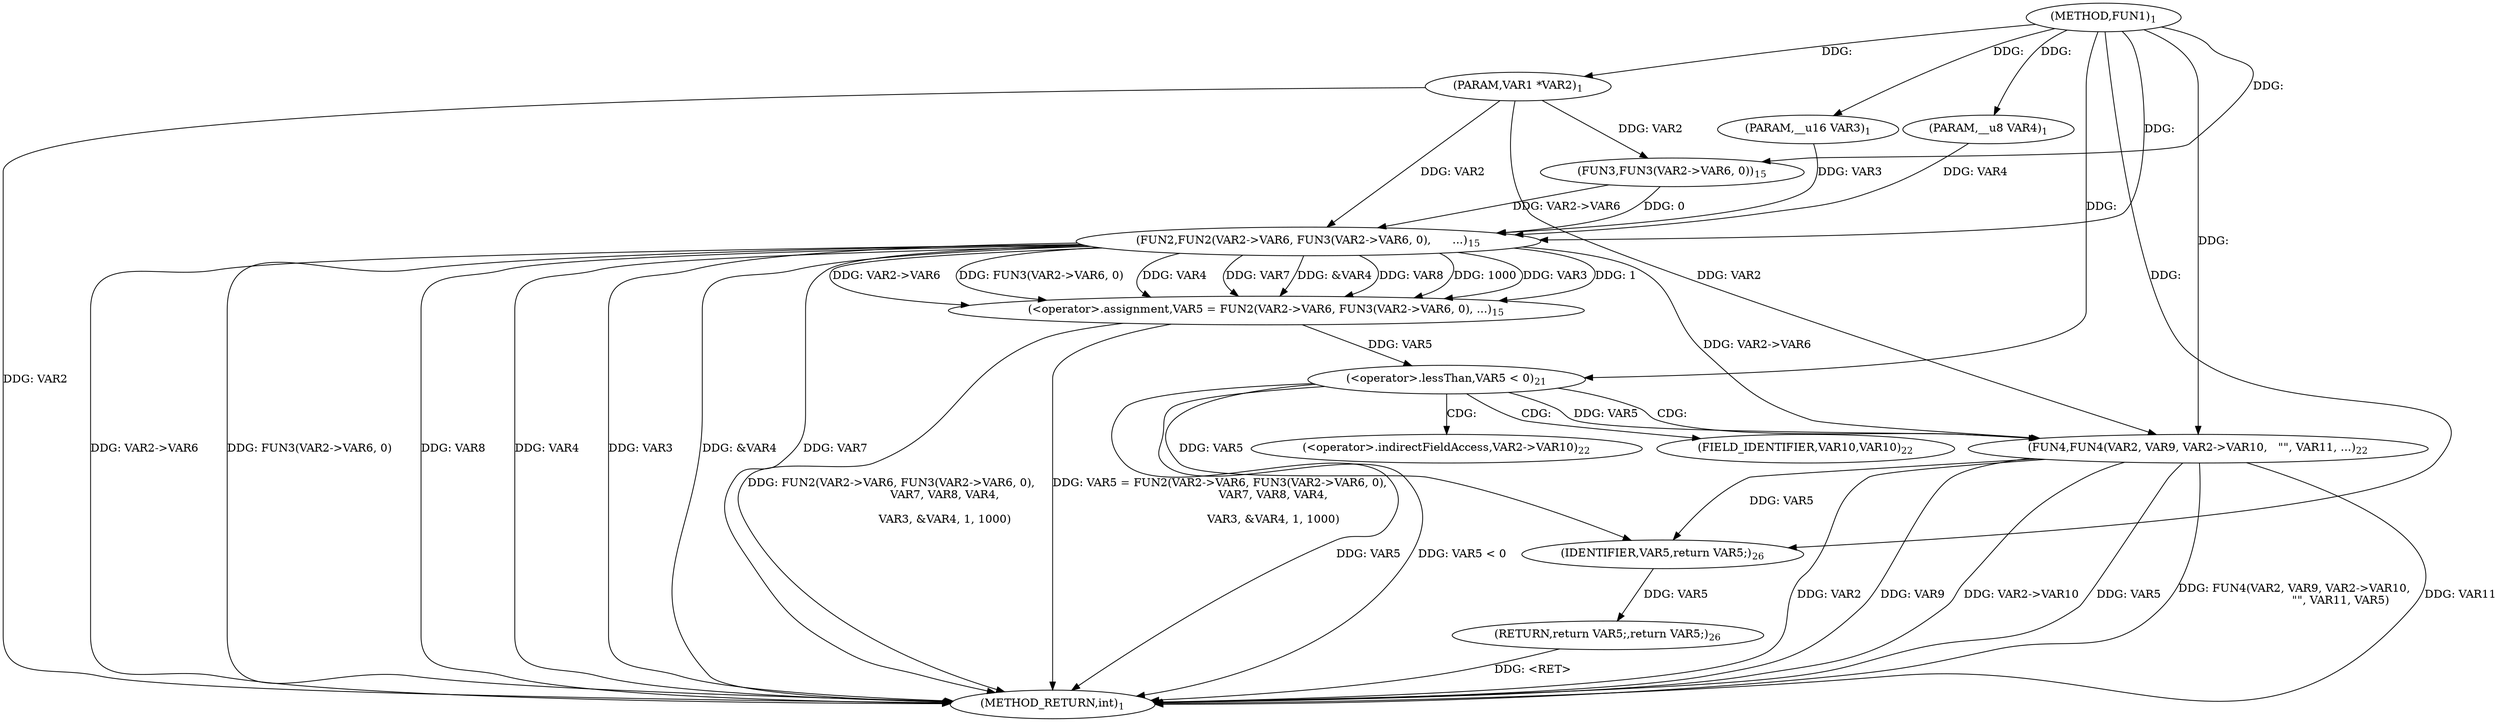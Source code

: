digraph "FUN1" {  
"8" [label = <(METHOD,FUN1)<SUB>1</SUB>> ]
"49" [label = <(METHOD_RETURN,int)<SUB>1</SUB>> ]
"9" [label = <(PARAM,VAR1 *VAR2)<SUB>1</SUB>> ]
"10" [label = <(PARAM,__u16 VAR3)<SUB>1</SUB>> ]
"11" [label = <(PARAM,__u8 VAR4)<SUB>1</SUB>> ]
"14" [label = <(&lt;operator&gt;.assignment,VAR5 = FUN2(VAR2-&gt;VAR6, FUN3(VAR2-&gt;VAR6, 0),
 	...)<SUB>15</SUB>> ]
"47" [label = <(RETURN,return VAR5;,return VAR5;)<SUB>26</SUB>> ]
"34" [label = <(&lt;operator&gt;.lessThan,VAR5 &lt; 0)<SUB>21</SUB>> ]
"48" [label = <(IDENTIFIER,VAR5,return VAR5;)<SUB>26</SUB>> ]
"16" [label = <(FUN2,FUN2(VAR2-&gt;VAR6, FUN3(VAR2-&gt;VAR6, 0),
 			     ...)<SUB>15</SUB>> ]
"38" [label = <(FUN4,FUN4(VAR2, VAR9, VAR2-&gt;VAR10,
 			  &quot;&quot;, VAR11, ...)<SUB>22</SUB>> ]
"20" [label = <(FUN3,FUN3(VAR2-&gt;VAR6, 0))<SUB>15</SUB>> ]
"41" [label = <(&lt;operator&gt;.indirectFieldAccess,VAR2-&gt;VAR10)<SUB>22</SUB>> ]
"43" [label = <(FIELD_IDENTIFIER,VAR10,VAR10)<SUB>22</SUB>> ]
  "47" -> "49"  [ label = "DDG: &lt;RET&gt;"] 
  "9" -> "49"  [ label = "DDG: VAR2"] 
  "16" -> "49"  [ label = "DDG: VAR2-&gt;VAR6"] 
  "16" -> "49"  [ label = "DDG: FUN3(VAR2-&gt;VAR6, 0)"] 
  "16" -> "49"  [ label = "DDG: VAR8"] 
  "16" -> "49"  [ label = "DDG: VAR4"] 
  "16" -> "49"  [ label = "DDG: VAR3"] 
  "16" -> "49"  [ label = "DDG: &amp;VAR4"] 
  "14" -> "49"  [ label = "DDG: FUN2(VAR2-&gt;VAR6, FUN3(VAR2-&gt;VAR6, 0),
 			      VAR7, VAR8, VAR4,

			      VAR3, &amp;VAR4, 1, 1000)"] 
  "14" -> "49"  [ label = "DDG: VAR5 = FUN2(VAR2-&gt;VAR6, FUN3(VAR2-&gt;VAR6, 0),
 			      VAR7, VAR8, VAR4,

			      VAR3, &amp;VAR4, 1, 1000)"] 
  "34" -> "49"  [ label = "DDG: VAR5"] 
  "34" -> "49"  [ label = "DDG: VAR5 &lt; 0"] 
  "38" -> "49"  [ label = "DDG: VAR2"] 
  "38" -> "49"  [ label = "DDG: VAR9"] 
  "38" -> "49"  [ label = "DDG: VAR2-&gt;VAR10"] 
  "38" -> "49"  [ label = "DDG: VAR5"] 
  "38" -> "49"  [ label = "DDG: FUN4(VAR2, VAR9, VAR2-&gt;VAR10,
 			  &quot;&quot;, VAR11, VAR5)"] 
  "38" -> "49"  [ label = "DDG: VAR11"] 
  "16" -> "49"  [ label = "DDG: VAR7"] 
  "8" -> "9"  [ label = "DDG: "] 
  "8" -> "10"  [ label = "DDG: "] 
  "8" -> "11"  [ label = "DDG: "] 
  "16" -> "14"  [ label = "DDG: VAR2-&gt;VAR6"] 
  "16" -> "14"  [ label = "DDG: FUN3(VAR2-&gt;VAR6, 0)"] 
  "16" -> "14"  [ label = "DDG: VAR4"] 
  "16" -> "14"  [ label = "DDG: VAR7"] 
  "16" -> "14"  [ label = "DDG: &amp;VAR4"] 
  "16" -> "14"  [ label = "DDG: VAR8"] 
  "16" -> "14"  [ label = "DDG: 1000"] 
  "16" -> "14"  [ label = "DDG: VAR3"] 
  "16" -> "14"  [ label = "DDG: 1"] 
  "48" -> "47"  [ label = "DDG: VAR5"] 
  "34" -> "48"  [ label = "DDG: VAR5"] 
  "38" -> "48"  [ label = "DDG: VAR5"] 
  "8" -> "48"  [ label = "DDG: "] 
  "9" -> "16"  [ label = "DDG: VAR2"] 
  "20" -> "16"  [ label = "DDG: VAR2-&gt;VAR6"] 
  "20" -> "16"  [ label = "DDG: 0"] 
  "8" -> "16"  [ label = "DDG: "] 
  "11" -> "16"  [ label = "DDG: VAR4"] 
  "10" -> "16"  [ label = "DDG: VAR3"] 
  "14" -> "34"  [ label = "DDG: VAR5"] 
  "8" -> "34"  [ label = "DDG: "] 
  "9" -> "20"  [ label = "DDG: VAR2"] 
  "8" -> "20"  [ label = "DDG: "] 
  "9" -> "38"  [ label = "DDG: VAR2"] 
  "16" -> "38"  [ label = "DDG: VAR2-&gt;VAR6"] 
  "8" -> "38"  [ label = "DDG: "] 
  "34" -> "38"  [ label = "DDG: VAR5"] 
  "34" -> "38"  [ label = "CDG: "] 
  "34" -> "41"  [ label = "CDG: "] 
  "34" -> "43"  [ label = "CDG: "] 
}
